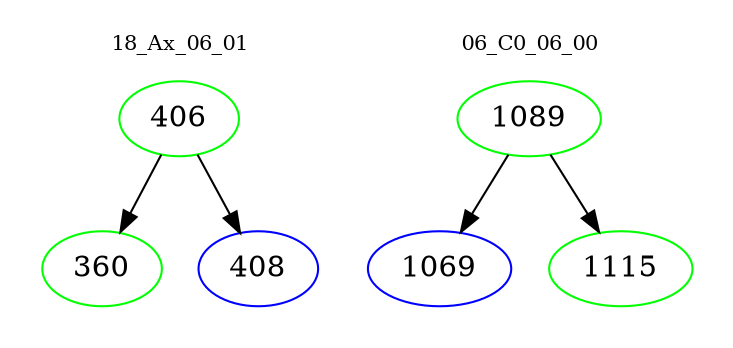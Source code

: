 digraph{
subgraph cluster_0 {
color = white
label = "18_Ax_06_01";
fontsize=10;
T0_406 [label="406", color="green"]
T0_406 -> T0_360 [color="black"]
T0_360 [label="360", color="green"]
T0_406 -> T0_408 [color="black"]
T0_408 [label="408", color="blue"]
}
subgraph cluster_1 {
color = white
label = "06_C0_06_00";
fontsize=10;
T1_1089 [label="1089", color="green"]
T1_1089 -> T1_1069 [color="black"]
T1_1069 [label="1069", color="blue"]
T1_1089 -> T1_1115 [color="black"]
T1_1115 [label="1115", color="green"]
}
}

